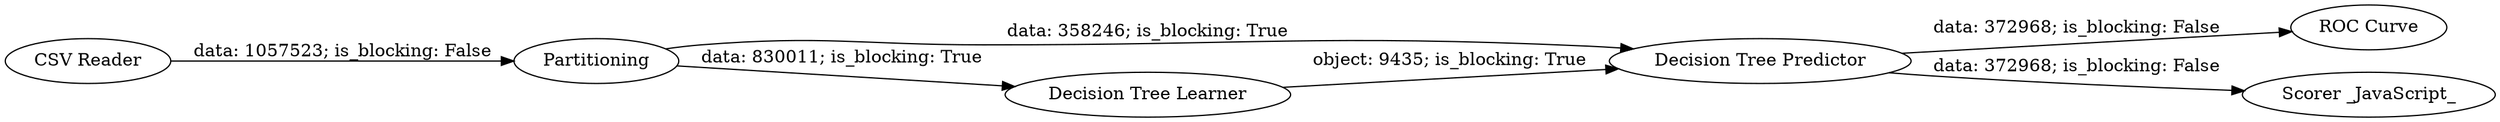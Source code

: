 digraph {
	"-8527614306279348820_6" [label=Partitioning]
	"-8527614306279348820_12" [label="ROC Curve"]
	"-8527614306279348820_8" [label="Decision Tree Predictor"]
	"-8527614306279348820_7" [label="Decision Tree Learner"]
	"-8527614306279348820_30" [label="CSV Reader"]
	"-8527614306279348820_11" [label="Scorer _JavaScript_"]
	"-8527614306279348820_8" -> "-8527614306279348820_12" [label="data: 372968; is_blocking: False"]
	"-8527614306279348820_30" -> "-8527614306279348820_6" [label="data: 1057523; is_blocking: False"]
	"-8527614306279348820_7" -> "-8527614306279348820_8" [label="object: 9435; is_blocking: True"]
	"-8527614306279348820_6" -> "-8527614306279348820_7" [label="data: 830011; is_blocking: True"]
	"-8527614306279348820_6" -> "-8527614306279348820_8" [label="data: 358246; is_blocking: True"]
	"-8527614306279348820_8" -> "-8527614306279348820_11" [label="data: 372968; is_blocking: False"]
	rankdir=LR
}
